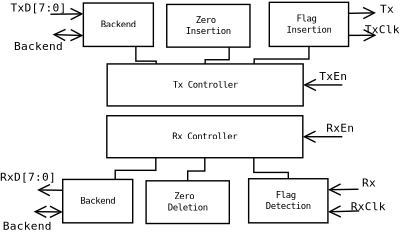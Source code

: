 <?xml version="1.0"?>
<diagram xmlns:dia="http://www.lysator.liu.se/~alla/dia/">
  <diagramdata>
    <attribute name="background">
      <color val="#ffffff"/>
    </attribute>
    <attribute name="paper">
      <composite type="paper">
        <attribute name="name">
          <string>#A4#</string>
        </attribute>
        <attribute name="tmargin">
          <real val="2.82"/>
        </attribute>
        <attribute name="bmargin">
          <real val="2.82"/>
        </attribute>
        <attribute name="lmargin">
          <real val="2.82"/>
        </attribute>
        <attribute name="rmargin">
          <real val="2.82"/>
        </attribute>
        <attribute name="is_portrait">
          <boolean val="true"/>
        </attribute>
        <attribute name="scaling">
          <real val="0.7"/>
        </attribute>
        <attribute name="fitto">
          <boolean val="false"/>
        </attribute>
      </composite>
    </attribute>
  </diagramdata>
  <layer name="Background" visible="true">
    <object type="Flowchart - Box" version="0" id="O0">
      <attribute name="obj_pos">
        <point val="6.046,18.95"/>
      </attribute>
      <attribute name="obj_bb">
        <rectangle val="5.996,18.9;12.04,22.05"/>
      </attribute>
      <attribute name="elem_corner">
        <point val="6.046,18.95"/>
      </attribute>
      <attribute name="elem_width">
        <real val="5.944"/>
      </attribute>
      <attribute name="elem_height">
        <real val="3.05"/>
      </attribute>
      <attribute name="show_background">
        <boolean val="true"/>
      </attribute>
      <attribute name="padding">
        <real val="0.5"/>
      </attribute>
      <attribute name="text">
        <composite type="text">
          <attribute name="string">
            <string>#Zero 
Deletion#</string>
          </attribute>
          <attribute name="font">
            <font name="Courier"/>
          </attribute>
          <attribute name="height">
            <real val="0.8"/>
          </attribute>
          <attribute name="pos">
            <point val="9.018,20.27"/>
          </attribute>
          <attribute name="color">
            <color val="#000000"/>
          </attribute>
          <attribute name="alignment">
            <enum val="1"/>
          </attribute>
        </composite>
      </attribute>
    </object>
    <object type="Flowchart - Box" version="0" id="O1">
      <attribute name="obj_pos">
        <point val="13.371,18.8"/>
      </attribute>
      <attribute name="obj_bb">
        <rectangle val="13.321,18.75;19.085,22"/>
      </attribute>
      <attribute name="elem_corner">
        <point val="13.371,18.8"/>
      </attribute>
      <attribute name="elem_width">
        <real val="5.663"/>
      </attribute>
      <attribute name="elem_height">
        <real val="3.15"/>
      </attribute>
      <attribute name="show_background">
        <boolean val="true"/>
      </attribute>
      <attribute name="padding">
        <real val="0.5"/>
      </attribute>
      <attribute name="text">
        <composite type="text">
          <attribute name="string">
            <string>#Flag 
Detection#</string>
          </attribute>
          <attribute name="font">
            <font name="Courier"/>
          </attribute>
          <attribute name="height">
            <real val="0.8"/>
          </attribute>
          <attribute name="pos">
            <point val="16.203,20.17"/>
          </attribute>
          <attribute name="color">
            <color val="#000000"/>
          </attribute>
          <attribute name="alignment">
            <enum val="1"/>
          </attribute>
        </composite>
      </attribute>
    </object>
    <object type="Flowchart - Box" version="0" id="O2">
      <attribute name="obj_pos">
        <point val="3.24,14.3"/>
      </attribute>
      <attribute name="obj_bb">
        <rectangle val="3.19,14.25;17.29,17.35"/>
      </attribute>
      <attribute name="elem_corner">
        <point val="3.24,14.3"/>
      </attribute>
      <attribute name="elem_width">
        <real val="14"/>
      </attribute>
      <attribute name="elem_height">
        <real val="3"/>
      </attribute>
      <attribute name="show_background">
        <boolean val="true"/>
      </attribute>
      <attribute name="padding">
        <real val="0.5"/>
      </attribute>
      <attribute name="text">
        <composite type="text">
          <attribute name="string">
            <string>#Rx Controller#</string>
          </attribute>
          <attribute name="font">
            <font name="Courier"/>
          </attribute>
          <attribute name="height">
            <real val="0.8"/>
          </attribute>
          <attribute name="pos">
            <point val="10.24,15.995"/>
          </attribute>
          <attribute name="color">
            <color val="#000000"/>
          </attribute>
          <attribute name="alignment">
            <enum val="1"/>
          </attribute>
        </composite>
      </attribute>
    </object>
    <object type="Flowchart - Box" version="0" id="O3">
      <attribute name="obj_pos">
        <point val="0.09,18.85"/>
      </attribute>
      <attribute name="obj_bb">
        <rectangle val="0.04,18.8;5.14,22"/>
      </attribute>
      <attribute name="elem_corner">
        <point val="0.09,18.85"/>
      </attribute>
      <attribute name="elem_width">
        <real val="5"/>
      </attribute>
      <attribute name="elem_height">
        <real val="3.1"/>
      </attribute>
      <attribute name="show_background">
        <boolean val="true"/>
      </attribute>
      <attribute name="padding">
        <real val="0.5"/>
      </attribute>
      <attribute name="text">
        <composite type="text">
          <attribute name="string">
            <string>#Backend#</string>
          </attribute>
          <attribute name="font">
            <font name="Courier"/>
          </attribute>
          <attribute name="height">
            <real val="0.8"/>
          </attribute>
          <attribute name="pos">
            <point val="2.59,20.595"/>
          </attribute>
          <attribute name="color">
            <color val="#000000"/>
          </attribute>
          <attribute name="alignment">
            <enum val="1"/>
          </attribute>
        </composite>
      </attribute>
    </object>
    <object type="Standard - Line" version="0" id="O4">
      <attribute name="obj_pos">
        <point val="19.035,21.163"/>
      </attribute>
      <attribute name="obj_bb">
        <rectangle val="18.185,20.25;22.115,22.012"/>
      </attribute>
      <attribute name="conn_endpoints">
        <point val="19.035,21.163"/>
        <point val="21.265,21.1"/>
      </attribute>
      <attribute name="numcp">
        <int val="1"/>
      </attribute>
      <attribute name="start_arrow">
        <enum val="1"/>
      </attribute>
      <attribute name="start_arrow_length">
        <real val="0.8"/>
      </attribute>
      <attribute name="start_arrow_width">
        <real val="0.8"/>
      </attribute>
      <connections>
        <connection handle="0" to="O1" connection="10"/>
      </connections>
    </object>
    <object type="Flowchart - Box" version="0" id="O5">
      <attribute name="obj_pos">
        <point val="7.521,6.35"/>
      </attribute>
      <attribute name="obj_bb">
        <rectangle val="7.471,6.3;13.515,9.45"/>
      </attribute>
      <attribute name="elem_corner">
        <point val="7.521,6.35"/>
      </attribute>
      <attribute name="elem_width">
        <real val="5.944"/>
      </attribute>
      <attribute name="elem_height">
        <real val="3.05"/>
      </attribute>
      <attribute name="show_background">
        <boolean val="true"/>
      </attribute>
      <attribute name="padding">
        <real val="0.5"/>
      </attribute>
      <attribute name="text">
        <composite type="text">
          <attribute name="string">
            <string>#Zero 
Insertion#</string>
          </attribute>
          <attribute name="font">
            <font name="Courier"/>
          </attribute>
          <attribute name="height">
            <real val="0.8"/>
          </attribute>
          <attribute name="pos">
            <point val="10.493,7.67"/>
          </attribute>
          <attribute name="color">
            <color val="#000000"/>
          </attribute>
          <attribute name="alignment">
            <enum val="1"/>
          </attribute>
        </composite>
      </attribute>
    </object>
    <object type="Flowchart - Box" version="0" id="O6">
      <attribute name="obj_pos">
        <point val="14.846,6.2"/>
      </attribute>
      <attribute name="obj_bb">
        <rectangle val="14.796,6.15;20.56,9.4"/>
      </attribute>
      <attribute name="elem_corner">
        <point val="14.846,6.2"/>
      </attribute>
      <attribute name="elem_width">
        <real val="5.663"/>
      </attribute>
      <attribute name="elem_height">
        <real val="3.15"/>
      </attribute>
      <attribute name="show_background">
        <boolean val="true"/>
      </attribute>
      <attribute name="padding">
        <real val="0.5"/>
      </attribute>
      <attribute name="text">
        <composite type="text">
          <attribute name="string">
            <string>#Flag 
Insertion#</string>
          </attribute>
          <attribute name="font">
            <font name="Courier"/>
          </attribute>
          <attribute name="height">
            <real val="0.8"/>
          </attribute>
          <attribute name="pos">
            <point val="17.678,7.57"/>
          </attribute>
          <attribute name="color">
            <color val="#000000"/>
          </attribute>
          <attribute name="alignment">
            <enum val="1"/>
          </attribute>
        </composite>
      </attribute>
    </object>
    <object type="Flowchart - Box" version="0" id="O7">
      <attribute name="obj_pos">
        <point val="3.265,10.6"/>
      </attribute>
      <attribute name="obj_bb">
        <rectangle val="3.215,10.55;17.315,13.65"/>
      </attribute>
      <attribute name="elem_corner">
        <point val="3.265,10.6"/>
      </attribute>
      <attribute name="elem_width">
        <real val="14"/>
      </attribute>
      <attribute name="elem_height">
        <real val="3"/>
      </attribute>
      <attribute name="show_background">
        <boolean val="true"/>
      </attribute>
      <attribute name="padding">
        <real val="0.5"/>
      </attribute>
      <attribute name="text">
        <composite type="text">
          <attribute name="string">
            <string>#Tx Controller#</string>
          </attribute>
          <attribute name="font">
            <font name="Courier"/>
          </attribute>
          <attribute name="height">
            <real val="0.8"/>
          </attribute>
          <attribute name="pos">
            <point val="10.265,12.295"/>
          </attribute>
          <attribute name="color">
            <color val="#000000"/>
          </attribute>
          <attribute name="alignment">
            <enum val="1"/>
          </attribute>
        </composite>
      </attribute>
    </object>
    <object type="Flowchart - Box" version="0" id="O8">
      <attribute name="obj_pos">
        <point val="1.565,6.25"/>
      </attribute>
      <attribute name="obj_bb">
        <rectangle val="1.515,6.2;6.615,9.4"/>
      </attribute>
      <attribute name="elem_corner">
        <point val="1.565,6.25"/>
      </attribute>
      <attribute name="elem_width">
        <real val="5"/>
      </attribute>
      <attribute name="elem_height">
        <real val="3.1"/>
      </attribute>
      <attribute name="show_background">
        <boolean val="true"/>
      </attribute>
      <attribute name="padding">
        <real val="0.5"/>
      </attribute>
      <attribute name="text">
        <composite type="text">
          <attribute name="string">
            <string>#Backend#</string>
          </attribute>
          <attribute name="font">
            <font name="Courier"/>
          </attribute>
          <attribute name="height">
            <real val="0.8"/>
          </attribute>
          <attribute name="pos">
            <point val="4.065,7.995"/>
          </attribute>
          <attribute name="color">
            <color val="#000000"/>
          </attribute>
          <attribute name="alignment">
            <enum val="1"/>
          </attribute>
        </composite>
      </attribute>
    </object>
    <object type="Standard - ZigZagLine" version="0" id="O9">
      <attribute name="obj_pos">
        <point val="6.74,17.3"/>
      </attribute>
      <attribute name="obj_bb">
        <rectangle val="3.79,17.25;6.79,18.9"/>
      </attribute>
      <attribute name="orth_points">
        <point val="6.74,17.3"/>
        <point val="6.74,18.2"/>
        <point val="3.84,18.2"/>
        <point val="3.84,18.85"/>
      </attribute>
      <attribute name="orth_orient">
        <enum val="1"/>
        <enum val="0"/>
        <enum val="1"/>
      </attribute>
      <connections>
        <connection handle="0" to="O2" connection="12"/>
        <connection handle="1" to="O3" connection="3"/>
      </connections>
    </object>
    <object type="Standard - ZigZagLine" version="0" id="O10">
      <attribute name="obj_pos">
        <point val="10.24,17.3"/>
      </attribute>
      <attribute name="obj_bb">
        <rectangle val="8.968,17.25;10.29,19"/>
      </attribute>
      <attribute name="orth_points">
        <point val="10.24,17.3"/>
        <point val="10.24,18.25"/>
        <point val="9.018,18.25"/>
        <point val="9.018,18.95"/>
      </attribute>
      <attribute name="orth_orient">
        <enum val="1"/>
        <enum val="0"/>
        <enum val="1"/>
      </attribute>
      <connections>
        <connection handle="0" to="O2" connection="13"/>
        <connection handle="1" to="O0" connection="2"/>
      </connections>
    </object>
    <object type="Standard - ZigZagLine" version="0" id="O11">
      <attribute name="obj_pos">
        <point val="13.74,17.3"/>
      </attribute>
      <attribute name="obj_bb">
        <rectangle val="13.69,17.25;16.253,18.85"/>
      </attribute>
      <attribute name="orth_points">
        <point val="13.74,17.3"/>
        <point val="13.74,18.35"/>
        <point val="16.203,18.35"/>
        <point val="16.203,18.8"/>
      </attribute>
      <attribute name="orth_orient">
        <enum val="1"/>
        <enum val="0"/>
        <enum val="1"/>
      </attribute>
      <connections>
        <connection handle="0" to="O2" connection="14"/>
        <connection handle="1" to="O1" connection="2"/>
      </connections>
    </object>
    <object type="Standard - ZigZagLine" version="0" id="O12">
      <attribute name="obj_pos">
        <point val="17.678,9.35"/>
      </attribute>
      <attribute name="obj_bb">
        <rectangle val="13.715,9.3;17.728,10.65"/>
      </attribute>
      <attribute name="orth_points">
        <point val="17.678,9.35"/>
        <point val="17.678,10.25"/>
        <point val="13.765,10.25"/>
        <point val="13.765,10.6"/>
      </attribute>
      <attribute name="orth_orient">
        <enum val="1"/>
        <enum val="0"/>
        <enum val="1"/>
      </attribute>
      <connections>
        <connection handle="0" to="O6" connection="13"/>
        <connection handle="1" to="O7" connection="3"/>
      </connections>
    </object>
    <object type="Standard - ZigZagLine" version="0" id="O13">
      <attribute name="obj_pos">
        <point val="11.979,9.4"/>
      </attribute>
      <attribute name="obj_bb">
        <rectangle val="10.215,9.35;12.029,10.65"/>
      </attribute>
      <attribute name="orth_points">
        <point val="11.979,9.4"/>
        <point val="11.979,10.3"/>
        <point val="10.265,10.3"/>
        <point val="10.265,10.6"/>
      </attribute>
      <attribute name="orth_orient">
        <enum val="1"/>
        <enum val="0"/>
        <enum val="1"/>
      </attribute>
      <connections>
        <connection handle="0" to="O5" connection="14"/>
        <connection handle="1" to="O7" connection="2"/>
      </connections>
    </object>
    <object type="Standard - ZigZagLine" version="0" id="O14">
      <attribute name="obj_pos">
        <point val="5.315,9.35"/>
      </attribute>
      <attribute name="obj_bb">
        <rectangle val="5.265,9.3;6.815,10.65"/>
      </attribute>
      <attribute name="orth_points">
        <point val="5.315,9.35"/>
        <point val="5.315,10.4"/>
        <point val="6.765,10.4"/>
        <point val="6.765,10.6"/>
      </attribute>
      <attribute name="orth_orient">
        <enum val="1"/>
        <enum val="0"/>
        <enum val="1"/>
      </attribute>
      <connections>
        <connection handle="0" to="O8" connection="14"/>
        <connection handle="1" to="O7" connection="1"/>
      </connections>
    </object>
    <object type="Standard - Line" version="0" id="O15">
      <attribute name="obj_pos">
        <point val="20.51,6.987"/>
      </attribute>
      <attribute name="obj_bb">
        <rectangle val="19.66,6.1;23.315,7.838"/>
      </attribute>
      <attribute name="conn_endpoints">
        <point val="20.51,6.987"/>
        <point val="22.465,6.95"/>
      </attribute>
      <attribute name="numcp">
        <int val="1"/>
      </attribute>
      <attribute name="end_arrow">
        <enum val="1"/>
      </attribute>
      <attribute name="end_arrow_length">
        <real val="0.8"/>
      </attribute>
      <attribute name="end_arrow_width">
        <real val="0.8"/>
      </attribute>
      <connections>
        <connection handle="0" to="O6" connection="6"/>
      </connections>
    </object>
    <object type="Standard - Line" version="0" id="O16">
      <attribute name="obj_pos">
        <point val="20.51,8.562"/>
      </attribute>
      <attribute name="obj_bb">
        <rectangle val="19.66,7.7;23.345,9.412"/>
      </attribute>
      <attribute name="conn_endpoints">
        <point val="20.51,8.562"/>
        <point val="22.495,8.55"/>
      </attribute>
      <attribute name="numcp">
        <int val="1"/>
      </attribute>
      <attribute name="end_arrow">
        <enum val="1"/>
      </attribute>
      <attribute name="end_arrow_length">
        <real val="0.8"/>
      </attribute>
      <attribute name="end_arrow_width">
        <real val="0.8"/>
      </attribute>
      <connections>
        <connection handle="0" to="O6" connection="10"/>
      </connections>
    </object>
    <object type="Standard - Line" version="0" id="O17">
      <attribute name="obj_pos">
        <point val="19.035,19.587"/>
      </attribute>
      <attribute name="obj_bb">
        <rectangle val="18.185,18.7;22.07,20.438"/>
      </attribute>
      <attribute name="conn_endpoints">
        <point val="19.035,19.587"/>
        <point val="21.22,19.55"/>
      </attribute>
      <attribute name="numcp">
        <int val="1"/>
      </attribute>
      <attribute name="start_arrow">
        <enum val="1"/>
      </attribute>
      <attribute name="start_arrow_length">
        <real val="0.8"/>
      </attribute>
      <attribute name="start_arrow_width">
        <real val="0.8"/>
      </attribute>
      <connections>
        <connection handle="0" to="O1" connection="6"/>
      </connections>
    </object>
    <object type="Standard - Line" version="0" id="O18">
      <attribute name="obj_pos">
        <point val="1.565,7.025"/>
      </attribute>
      <attribute name="obj_bb">
        <rectangle val="-1.635,6.175;2.415,7.9"/>
      </attribute>
      <attribute name="conn_endpoints">
        <point val="1.565,7.025"/>
        <point val="-0.785,7.05"/>
      </attribute>
      <attribute name="numcp">
        <int val="1"/>
      </attribute>
      <attribute name="start_arrow">
        <enum val="1"/>
      </attribute>
      <attribute name="start_arrow_length">
        <real val="0.8"/>
      </attribute>
      <attribute name="start_arrow_width">
        <real val="0.8"/>
      </attribute>
      <connections>
        <connection handle="0" to="O8" connection="5"/>
      </connections>
    </object>
    <object type="Standard - Line" version="0" id="O19">
      <attribute name="obj_pos">
        <point val="1.565,8.575"/>
      </attribute>
      <attribute name="obj_bb">
        <rectangle val="-1.485,7.65;2.415,9.425"/>
      </attribute>
      <attribute name="conn_endpoints">
        <point val="1.565,8.575"/>
        <point val="-0.635,8.5"/>
      </attribute>
      <attribute name="numcp">
        <int val="1"/>
      </attribute>
      <attribute name="line_width">
        <real val="0.1"/>
      </attribute>
      <attribute name="start_arrow">
        <enum val="1"/>
      </attribute>
      <attribute name="start_arrow_length">
        <real val="0.8"/>
      </attribute>
      <attribute name="start_arrow_width">
        <real val="0.8"/>
      </attribute>
      <attribute name="end_arrow">
        <enum val="1"/>
      </attribute>
      <attribute name="end_arrow_length">
        <real val="0.8"/>
      </attribute>
      <attribute name="end_arrow_width">
        <real val="0.8"/>
      </attribute>
      <connections>
        <connection handle="0" to="O8" connection="9"/>
      </connections>
    </object>
    <object type="Standard - Line" version="0" id="O20">
      <attribute name="obj_pos">
        <point val="0.09,19.625"/>
      </attribute>
      <attribute name="obj_bb">
        <rectangle val="-2.588,18.75;0.94,20.475"/>
      </attribute>
      <attribute name="conn_endpoints">
        <point val="0.09,19.625"/>
        <point val="-1.738,19.6"/>
      </attribute>
      <attribute name="numcp">
        <int val="1"/>
      </attribute>
      <attribute name="end_arrow">
        <enum val="1"/>
      </attribute>
      <attribute name="end_arrow_length">
        <real val="0.8"/>
      </attribute>
      <attribute name="end_arrow_width">
        <real val="0.8"/>
      </attribute>
      <connections>
        <connection handle="0" to="O3" connection="5"/>
      </connections>
    </object>
    <object type="Standard - Line" version="0" id="O21">
      <attribute name="obj_pos">
        <point val="0.09,21.175"/>
      </attribute>
      <attribute name="obj_bb">
        <rectangle val="-2.838,20.3;0.94,22.025"/>
      </attribute>
      <attribute name="conn_endpoints">
        <point val="0.09,21.175"/>
        <point val="-1.988,21.15"/>
      </attribute>
      <attribute name="numcp">
        <int val="1"/>
      </attribute>
      <attribute name="line_width">
        <real val="0.1"/>
      </attribute>
      <attribute name="start_arrow">
        <enum val="1"/>
      </attribute>
      <attribute name="start_arrow_length">
        <real val="0.8"/>
      </attribute>
      <attribute name="start_arrow_width">
        <real val="0.8"/>
      </attribute>
      <attribute name="end_arrow">
        <enum val="1"/>
      </attribute>
      <attribute name="end_arrow_length">
        <real val="0.8"/>
      </attribute>
      <attribute name="end_arrow_width">
        <real val="0.8"/>
      </attribute>
      <connections>
        <connection handle="0" to="O3" connection="9"/>
      </connections>
    </object>
    <object type="Standard - Text" version="0" id="O22">
      <attribute name="obj_pos">
        <point val="23.262,6.95"/>
      </attribute>
      <attribute name="obj_bb">
        <rectangle val="22.556,6.207;23.968,7.207"/>
      </attribute>
      <attribute name="text">
        <composite type="text">
          <attribute name="string">
            <string>#Tx#</string>
          </attribute>
          <attribute name="font">
            <font name="Courier"/>
          </attribute>
          <attribute name="height">
            <real val="1"/>
          </attribute>
          <attribute name="pos">
            <point val="23.262,6.95"/>
          </attribute>
          <attribute name="color">
            <color val="#000000"/>
          </attribute>
          <attribute name="alignment">
            <enum val="1"/>
          </attribute>
        </composite>
      </attribute>
    </object>
    <object type="Standard - Text" version="0" id="O23">
      <attribute name="obj_pos">
        <point val="22.912,8.4"/>
      </attribute>
      <attribute name="obj_bb">
        <rectangle val="21.297,7.657;24.527,8.657"/>
      </attribute>
      <attribute name="text">
        <composite type="text">
          <attribute name="string">
            <string>#TxClk#</string>
          </attribute>
          <attribute name="font">
            <font name="Courier"/>
          </attribute>
          <attribute name="height">
            <real val="1"/>
          </attribute>
          <attribute name="pos">
            <point val="22.912,8.4"/>
          </attribute>
          <attribute name="color">
            <color val="#000000"/>
          </attribute>
          <attribute name="alignment">
            <enum val="1"/>
          </attribute>
        </composite>
      </attribute>
    </object>
    <object type="Standard - Text" version="0" id="O24">
      <attribute name="obj_pos">
        <point val="21.962,19.35"/>
      </attribute>
      <attribute name="obj_bb">
        <rectangle val="21.256,18.607;22.668,19.607"/>
      </attribute>
      <attribute name="text">
        <composite type="text">
          <attribute name="string">
            <string>#Rx#</string>
          </attribute>
          <attribute name="font">
            <font name="Courier"/>
          </attribute>
          <attribute name="height">
            <real val="1"/>
          </attribute>
          <attribute name="pos">
            <point val="21.962,19.35"/>
          </attribute>
          <attribute name="color">
            <color val="#000000"/>
          </attribute>
          <attribute name="alignment">
            <enum val="1"/>
          </attribute>
        </composite>
      </attribute>
    </object>
    <object type="Standard - Text" version="0" id="O25">
      <attribute name="obj_pos">
        <point val="21.912,21.05"/>
      </attribute>
      <attribute name="obj_bb">
        <rectangle val="20.297,20.307;23.527,21.307"/>
      </attribute>
      <attribute name="text">
        <composite type="text">
          <attribute name="string">
            <string>#RxClk#</string>
          </attribute>
          <attribute name="font">
            <font name="Courier"/>
          </attribute>
          <attribute name="height">
            <real val="1"/>
          </attribute>
          <attribute name="pos">
            <point val="21.912,21.05"/>
          </attribute>
          <attribute name="color">
            <color val="#000000"/>
          </attribute>
          <attribute name="alignment">
            <enum val="1"/>
          </attribute>
        </composite>
      </attribute>
    </object>
    <object type="Standard - Text" version="0" id="O26">
      <attribute name="obj_pos">
        <point val="19.912,15.45"/>
      </attribute>
      <attribute name="obj_bb">
        <rectangle val="18.6,14.707;21.224,15.707"/>
      </attribute>
      <attribute name="text">
        <composite type="text">
          <attribute name="string">
            <string>#RxEn#</string>
          </attribute>
          <attribute name="font">
            <font name="Courier"/>
          </attribute>
          <attribute name="height">
            <real val="1"/>
          </attribute>
          <attribute name="pos">
            <point val="19.912,15.45"/>
          </attribute>
          <attribute name="color">
            <color val="#000000"/>
          </attribute>
          <attribute name="alignment">
            <enum val="1"/>
          </attribute>
        </composite>
      </attribute>
    </object>
    <object type="Standard - Text" version="0" id="O27">
      <attribute name="obj_pos">
        <point val="19.412,11.75"/>
      </attribute>
      <attribute name="obj_bb">
        <rectangle val="18.1,11.007;20.724,12.007"/>
      </attribute>
      <attribute name="text">
        <composite type="text">
          <attribute name="string">
            <string>#TxEn#</string>
          </attribute>
          <attribute name="font">
            <font name="Courier"/>
          </attribute>
          <attribute name="height">
            <real val="1"/>
          </attribute>
          <attribute name="pos">
            <point val="19.412,11.75"/>
          </attribute>
          <attribute name="color">
            <color val="#000000"/>
          </attribute>
          <attribute name="alignment">
            <enum val="1"/>
          </attribute>
        </composite>
      </attribute>
    </object>
    <object type="Standard - Line" version="0" id="O28">
      <attribute name="obj_pos">
        <point val="20.062,12.1"/>
      </attribute>
      <attribute name="obj_bb">
        <rectangle val="16.415,11.25;20.912,12.95"/>
      </attribute>
      <attribute name="conn_endpoints">
        <point val="20.062,12.1"/>
        <point val="17.265,12.1"/>
      </attribute>
      <attribute name="numcp">
        <int val="1"/>
      </attribute>
      <attribute name="line_width">
        <real val="0.1"/>
      </attribute>
      <attribute name="end_arrow">
        <enum val="1"/>
      </attribute>
      <attribute name="end_arrow_length">
        <real val="0.8"/>
      </attribute>
      <attribute name="end_arrow_width">
        <real val="0.8"/>
      </attribute>
      <connections>
        <connection handle="1" to="O7" connection="8"/>
      </connections>
    </object>
    <object type="Standard - Line" version="0" id="O29">
      <attribute name="obj_pos">
        <point val="17.24,15.8"/>
      </attribute>
      <attribute name="obj_bb">
        <rectangle val="16.39,14.95;20.912,16.65"/>
      </attribute>
      <attribute name="conn_endpoints">
        <point val="17.24,15.8"/>
        <point val="20.062,15.8"/>
      </attribute>
      <attribute name="numcp">
        <int val="1"/>
      </attribute>
      <attribute name="line_width">
        <real val="0.1"/>
      </attribute>
      <attribute name="start_arrow">
        <enum val="1"/>
      </attribute>
      <attribute name="start_arrow_length">
        <real val="0.8"/>
      </attribute>
      <attribute name="start_arrow_width">
        <real val="0.8"/>
      </attribute>
      <connections>
        <connection handle="0" to="O2" connection="8"/>
      </connections>
    </object>
    <object type="Standard - Text" version="0" id="O30">
      <attribute name="obj_pos">
        <point val="-1.638,6.85"/>
      </attribute>
      <attribute name="obj_bb">
        <rectangle val="-4.162,6.107;0.886,7.107"/>
      </attribute>
      <attribute name="text">
        <composite type="text">
          <attribute name="string">
            <string>#TxD[7:0]#</string>
          </attribute>
          <attribute name="font">
            <font name="Courier"/>
          </attribute>
          <attribute name="height">
            <real val="1"/>
          </attribute>
          <attribute name="pos">
            <point val="-1.638,6.85"/>
          </attribute>
          <attribute name="color">
            <color val="#000000"/>
          </attribute>
          <attribute name="alignment">
            <enum val="1"/>
          </attribute>
        </composite>
      </attribute>
    </object>
    <object type="Standard - Text" version="0" id="O31">
      <attribute name="obj_pos">
        <point val="-2.388,18.95"/>
      </attribute>
      <attribute name="obj_bb">
        <rectangle val="-4.912,18.207;0.136,19.207"/>
      </attribute>
      <attribute name="text">
        <composite type="text">
          <attribute name="string">
            <string>#RxD[7:0]#</string>
          </attribute>
          <attribute name="font">
            <font name="Courier"/>
          </attribute>
          <attribute name="height">
            <real val="1"/>
          </attribute>
          <attribute name="pos">
            <point val="-2.388,18.95"/>
          </attribute>
          <attribute name="color">
            <color val="#000000"/>
          </attribute>
          <attribute name="alignment">
            <enum val="1"/>
          </attribute>
        </composite>
      </attribute>
    </object>
    <object type="Standard - Text" version="0" id="O32">
      <attribute name="obj_pos">
        <point val="-1.638,9.6"/>
      </attribute>
      <attribute name="obj_bb">
        <rectangle val="-3.859,8.857;0.583,9.857"/>
      </attribute>
      <attribute name="text">
        <composite type="text">
          <attribute name="string">
            <string>#Backend#</string>
          </attribute>
          <attribute name="font">
            <font name="Courier"/>
          </attribute>
          <attribute name="height">
            <real val="1"/>
          </attribute>
          <attribute name="pos">
            <point val="-1.638,9.6"/>
          </attribute>
          <attribute name="color">
            <color val="#000000"/>
          </attribute>
          <attribute name="alignment">
            <enum val="1"/>
          </attribute>
        </composite>
      </attribute>
    </object>
    <object type="Standard - Text" version="0" id="O33">
      <attribute name="obj_pos">
        <point val="-2.442,22.453"/>
      </attribute>
      <attribute name="obj_bb">
        <rectangle val="-4.663,21.71;-0.221,22.71"/>
      </attribute>
      <attribute name="text">
        <composite type="text">
          <attribute name="string">
            <string>#Backend#</string>
          </attribute>
          <attribute name="font">
            <font name="Courier"/>
          </attribute>
          <attribute name="height">
            <real val="1"/>
          </attribute>
          <attribute name="pos">
            <point val="-2.442,22.453"/>
          </attribute>
          <attribute name="color">
            <color val="#000000"/>
          </attribute>
          <attribute name="alignment">
            <enum val="1"/>
          </attribute>
        </composite>
      </attribute>
    </object>
  </layer>
</diagram>
